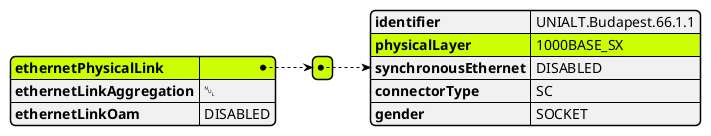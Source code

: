 @startjson
#highlight "ethernetPhysicalLink" 
#highlight "ethernetPhysicalLink" / "0"
#highlight "ethernetPhysicalLink" / "0" / "physicalLayer"

{
  "ethernetPhysicalLink": [
    {
      "identifier": "UNIALT.Budapest.66.1.1",
      "physicalLayer": "1000BASE_SX",
      "synchronousEthernet": "DISABLED",
      "connectorType": "SC",
      "gender": "SOCKET"
    }
  ],
  "ethernetLinkAggregation": null,
  "ethernetLinkOam": "DISABLED"
}
@endjson